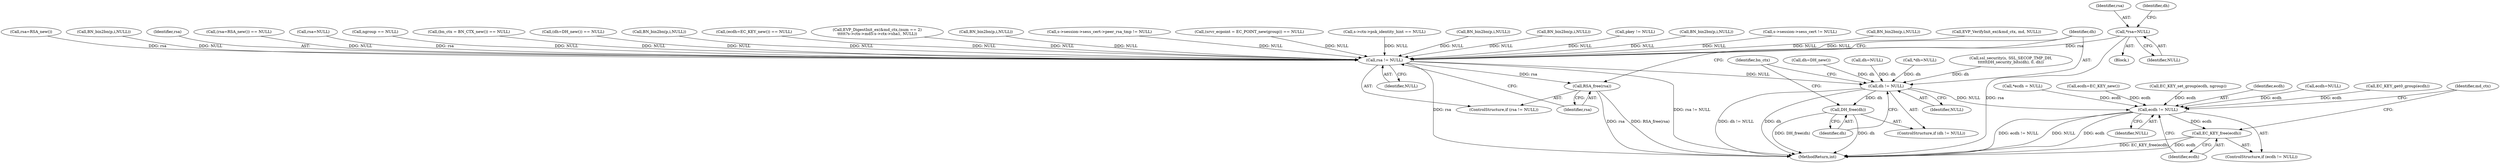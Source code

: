 digraph "0_openssl_b15f8769644b00ef7283521593360b7b2135cb63@pointer" {
"1000150" [label="(Call,*rsa=NULL)"];
"1001737" [label="(Call,rsa != NULL)"];
"1001740" [label="(Call,RSA_free(rsa))"];
"1001743" [label="(Call,dh != NULL)"];
"1001746" [label="(Call,DH_free(dh))"];
"1001753" [label="(Call,ecdh != NULL)"];
"1001756" [label="(Call,EC_KEY_free(ecdh))"];
"1000919" [label="(Call,rsa=NULL)"];
"1001235" [label="(Call,ngroup == NULL)"];
"1001293" [label="(Call,(bn_ctx = BN_CTX_new()) == NULL)"];
"1001747" [label="(Identifier,dh)"];
"1001180" [label="(Call,ecdh=EC_KEY_new())"];
"1001741" [label="(Identifier,rsa)"];
"1001746" [label="(Call,DH_free(dh))"];
"1001245" [label="(Call,EC_KEY_set_group(ecdh, ngroup))"];
"1001743" [label="(Call,dh != NULL)"];
"1000929" [label="(Call,(dh=DH_new()) == NULL)"];
"1001742" [label="(ControlStructure,if (dh != NULL))"];
"1000595" [label="(Call,BN_bin2bn(p,i,NULL))"];
"1000151" [label="(Identifier,rsa)"];
"1001749" [label="(Identifier,bn_ctx)"];
"1000930" [label="(Call,dh=DH_new())"];
"1001179" [label="(Call,(ecdh=EC_KEY_new()) == NULL)"];
"1001539" [label="(Call,EVP_DigestInit_ex(&md_ctx,(num == 2)\n\t\t\t\t\t?s->ctx->md5:s->ctx->sha1, NULL))"];
"1001760" [label="(Identifier,md_ctx)"];
"1001753" [label="(Call,ecdh != NULL)"];
"1001744" [label="(Identifier,dh)"];
"1000155" [label="(Identifier,dh)"];
"1000652" [label="(Call,BN_bin2bn(p,i,NULL))"];
"1000277" [label="(Call,s->session->sess_cert->peer_rsa_tmp != NULL)"];
"1001287" [label="(Call,(srvr_ecpoint = EC_POINT_new(group)) == NULL)"];
"1001150" [label="(Call,dh=NULL)"];
"1000480" [label="(Call,s->ctx->psk_identity_hint == NULL)"];
"1001072" [label="(Call,BN_bin2bn(p,i,NULL))"];
"1001757" [label="(Identifier,ecdh)"];
"1001023" [label="(Call,BN_bin2bn(p,i,NULL))"];
"1001745" [label="(Identifier,NULL)"];
"1001754" [label="(Identifier,ecdh)"];
"1001416" [label="(Call,pkey != NULL)"];
"1001740" [label="(Call,RSA_free(rsa))"];
"1000544" [label="(Call,BN_bin2bn(p,i,NULL))"];
"1000127" [label="(Block,)"];
"1001755" [label="(Identifier,NULL)"];
"1001737" [label="(Call,rsa != NULL)"];
"1001752" [label="(ControlStructure,if (ecdh != NULL))"];
"1000154" [label="(Call,*dh=NULL)"];
"1000268" [label="(Call,s->session->sess_cert != NULL)"];
"1000152" [label="(Identifier,NULL)"];
"1000974" [label="(Call,BN_bin2bn(p,i,NULL))"];
"1001391" [label="(Call,ecdh=NULL)"];
"1001258" [label="(Call,EC_KEY_get0_group(ecdh))"];
"1001089" [label="(Call,ssl_security(s, SSL_SECOP_TMP_DH,\n\t\t\t\t\t\tDH_security_bits(dh), 0, dh))"];
"1001637" [label="(Call,EVP_VerifyInit_ex(&md_ctx, md, NULL))"];
"1001736" [label="(ControlStructure,if (rsa != NULL))"];
"1000150" [label="(Call,*rsa=NULL)"];
"1000774" [label="(Call,rsa=RSA_new())"];
"1000703" [label="(Call,BN_bin2bn(p,i,NULL))"];
"1000158" [label="(Call,*ecdh = NULL)"];
"1001764" [label="(MethodReturn,int)"];
"1001738" [label="(Identifier,rsa)"];
"1000773" [label="(Call,(rsa=RSA_new()) == NULL)"];
"1001756" [label="(Call,EC_KEY_free(ecdh))"];
"1001739" [label="(Identifier,NULL)"];
"1000150" -> "1000127"  [label="AST: "];
"1000150" -> "1000152"  [label="CFG: "];
"1000151" -> "1000150"  [label="AST: "];
"1000152" -> "1000150"  [label="AST: "];
"1000155" -> "1000150"  [label="CFG: "];
"1000150" -> "1001764"  [label="DDG: rsa"];
"1000150" -> "1001737"  [label="DDG: rsa"];
"1001737" -> "1001736"  [label="AST: "];
"1001737" -> "1001739"  [label="CFG: "];
"1001738" -> "1001737"  [label="AST: "];
"1001739" -> "1001737"  [label="AST: "];
"1001741" -> "1001737"  [label="CFG: "];
"1001744" -> "1001737"  [label="CFG: "];
"1001737" -> "1001764"  [label="DDG: rsa != NULL"];
"1001737" -> "1001764"  [label="DDG: rsa"];
"1000919" -> "1001737"  [label="DDG: rsa"];
"1000774" -> "1001737"  [label="DDG: rsa"];
"1001072" -> "1001737"  [label="DDG: NULL"];
"1000480" -> "1001737"  [label="DDG: NULL"];
"1001023" -> "1001737"  [label="DDG: NULL"];
"1000595" -> "1001737"  [label="DDG: NULL"];
"1001416" -> "1001737"  [label="DDG: NULL"];
"1001539" -> "1001737"  [label="DDG: NULL"];
"1001235" -> "1001737"  [label="DDG: NULL"];
"1000974" -> "1001737"  [label="DDG: NULL"];
"1000773" -> "1001737"  [label="DDG: NULL"];
"1000268" -> "1001737"  [label="DDG: NULL"];
"1000544" -> "1001737"  [label="DDG: NULL"];
"1001287" -> "1001737"  [label="DDG: NULL"];
"1001637" -> "1001737"  [label="DDG: NULL"];
"1001293" -> "1001737"  [label="DDG: NULL"];
"1000277" -> "1001737"  [label="DDG: NULL"];
"1000652" -> "1001737"  [label="DDG: NULL"];
"1000703" -> "1001737"  [label="DDG: NULL"];
"1001179" -> "1001737"  [label="DDG: NULL"];
"1000929" -> "1001737"  [label="DDG: NULL"];
"1001737" -> "1001740"  [label="DDG: rsa"];
"1001737" -> "1001743"  [label="DDG: NULL"];
"1001740" -> "1001736"  [label="AST: "];
"1001740" -> "1001741"  [label="CFG: "];
"1001741" -> "1001740"  [label="AST: "];
"1001744" -> "1001740"  [label="CFG: "];
"1001740" -> "1001764"  [label="DDG: rsa"];
"1001740" -> "1001764"  [label="DDG: RSA_free(rsa)"];
"1001743" -> "1001742"  [label="AST: "];
"1001743" -> "1001745"  [label="CFG: "];
"1001744" -> "1001743"  [label="AST: "];
"1001745" -> "1001743"  [label="AST: "];
"1001747" -> "1001743"  [label="CFG: "];
"1001749" -> "1001743"  [label="CFG: "];
"1001743" -> "1001764"  [label="DDG: dh != NULL"];
"1001743" -> "1001764"  [label="DDG: dh"];
"1001150" -> "1001743"  [label="DDG: dh"];
"1000154" -> "1001743"  [label="DDG: dh"];
"1000930" -> "1001743"  [label="DDG: dh"];
"1001089" -> "1001743"  [label="DDG: dh"];
"1001743" -> "1001746"  [label="DDG: dh"];
"1001743" -> "1001753"  [label="DDG: NULL"];
"1001746" -> "1001742"  [label="AST: "];
"1001746" -> "1001747"  [label="CFG: "];
"1001747" -> "1001746"  [label="AST: "];
"1001749" -> "1001746"  [label="CFG: "];
"1001746" -> "1001764"  [label="DDG: dh"];
"1001746" -> "1001764"  [label="DDG: DH_free(dh)"];
"1001753" -> "1001752"  [label="AST: "];
"1001753" -> "1001755"  [label="CFG: "];
"1001754" -> "1001753"  [label="AST: "];
"1001755" -> "1001753"  [label="AST: "];
"1001757" -> "1001753"  [label="CFG: "];
"1001760" -> "1001753"  [label="CFG: "];
"1001753" -> "1001764"  [label="DDG: NULL"];
"1001753" -> "1001764"  [label="DDG: ecdh"];
"1001753" -> "1001764"  [label="DDG: ecdh != NULL"];
"1000158" -> "1001753"  [label="DDG: ecdh"];
"1001180" -> "1001753"  [label="DDG: ecdh"];
"1001245" -> "1001753"  [label="DDG: ecdh"];
"1001391" -> "1001753"  [label="DDG: ecdh"];
"1001258" -> "1001753"  [label="DDG: ecdh"];
"1001753" -> "1001756"  [label="DDG: ecdh"];
"1001756" -> "1001752"  [label="AST: "];
"1001756" -> "1001757"  [label="CFG: "];
"1001757" -> "1001756"  [label="AST: "];
"1001760" -> "1001756"  [label="CFG: "];
"1001756" -> "1001764"  [label="DDG: EC_KEY_free(ecdh)"];
"1001756" -> "1001764"  [label="DDG: ecdh"];
}
